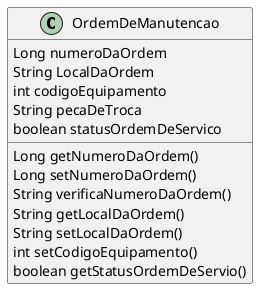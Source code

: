 @@startuml
    class OrdemDeManutencao{
        Long numeroDaOrdem
        String LocalDaOrdem
        int codigoEquipamento
        String pecaDeTroca
        boolean statusOrdemDeServico

        Long getNumeroDaOrdem()
        Long setNumeroDaOrdem()
        String verificaNumeroDaOrdem()
        String getLocalDaOrdem()
        String setLocalDaOrdem()
        int setCodigoEquipamento()
        boolean getStatusOrdemDeServio()

    }
@@enduml